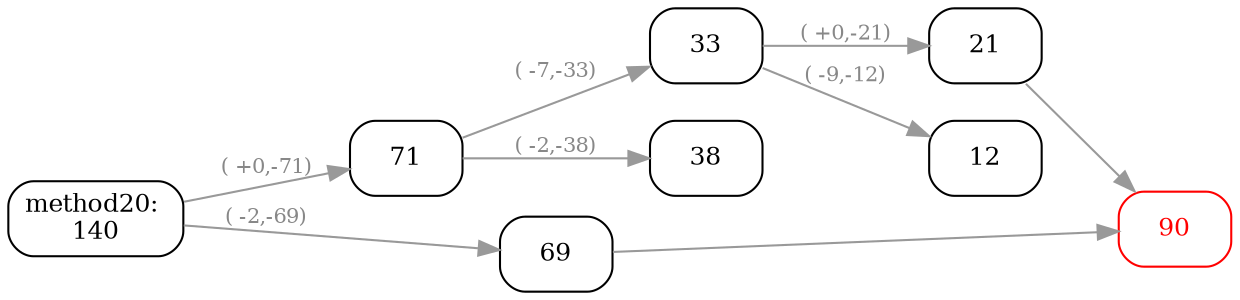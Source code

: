 // comment
digraph method20 {
	graph [rankdir=LR]
	node [color=black fontcolor=black fontsize=12 shape=box style=rounded]
	edge [color="#999999" fontcolor="#888888" fontsize=10]
	"20_00_0" [label="method20: 
140"]
	"20_1_1" [label=71]
	"20_1_2" [label=69]
	"20_00_0" -> "20_1_1" [label="( +0,-71)"]
	"20_00_0" -> "20_1_2" [label="( -2,-69)"]
	"20_2_1" [label=33]
	"20_2_2" [label=38]
	"20_1_1" -> "20_2_1" [label="( -7,-33)"]
	"20_1_1" -> "20_2_2" [label="( -2,-38)"]
	"20_3_1" [label=21]
	"20_3_2" [label=12]
	"20_2_1" -> "20_3_1" [label="( +0,-21)"]
	"20_2_1" -> "20_3_2" [label="( -9,-12)"]
	"20_3_3" [label=90 color=red fontcolor=red]
	"20_3_1" -> "20_3_3"
	"20_1_2" -> "20_3_3"
}

